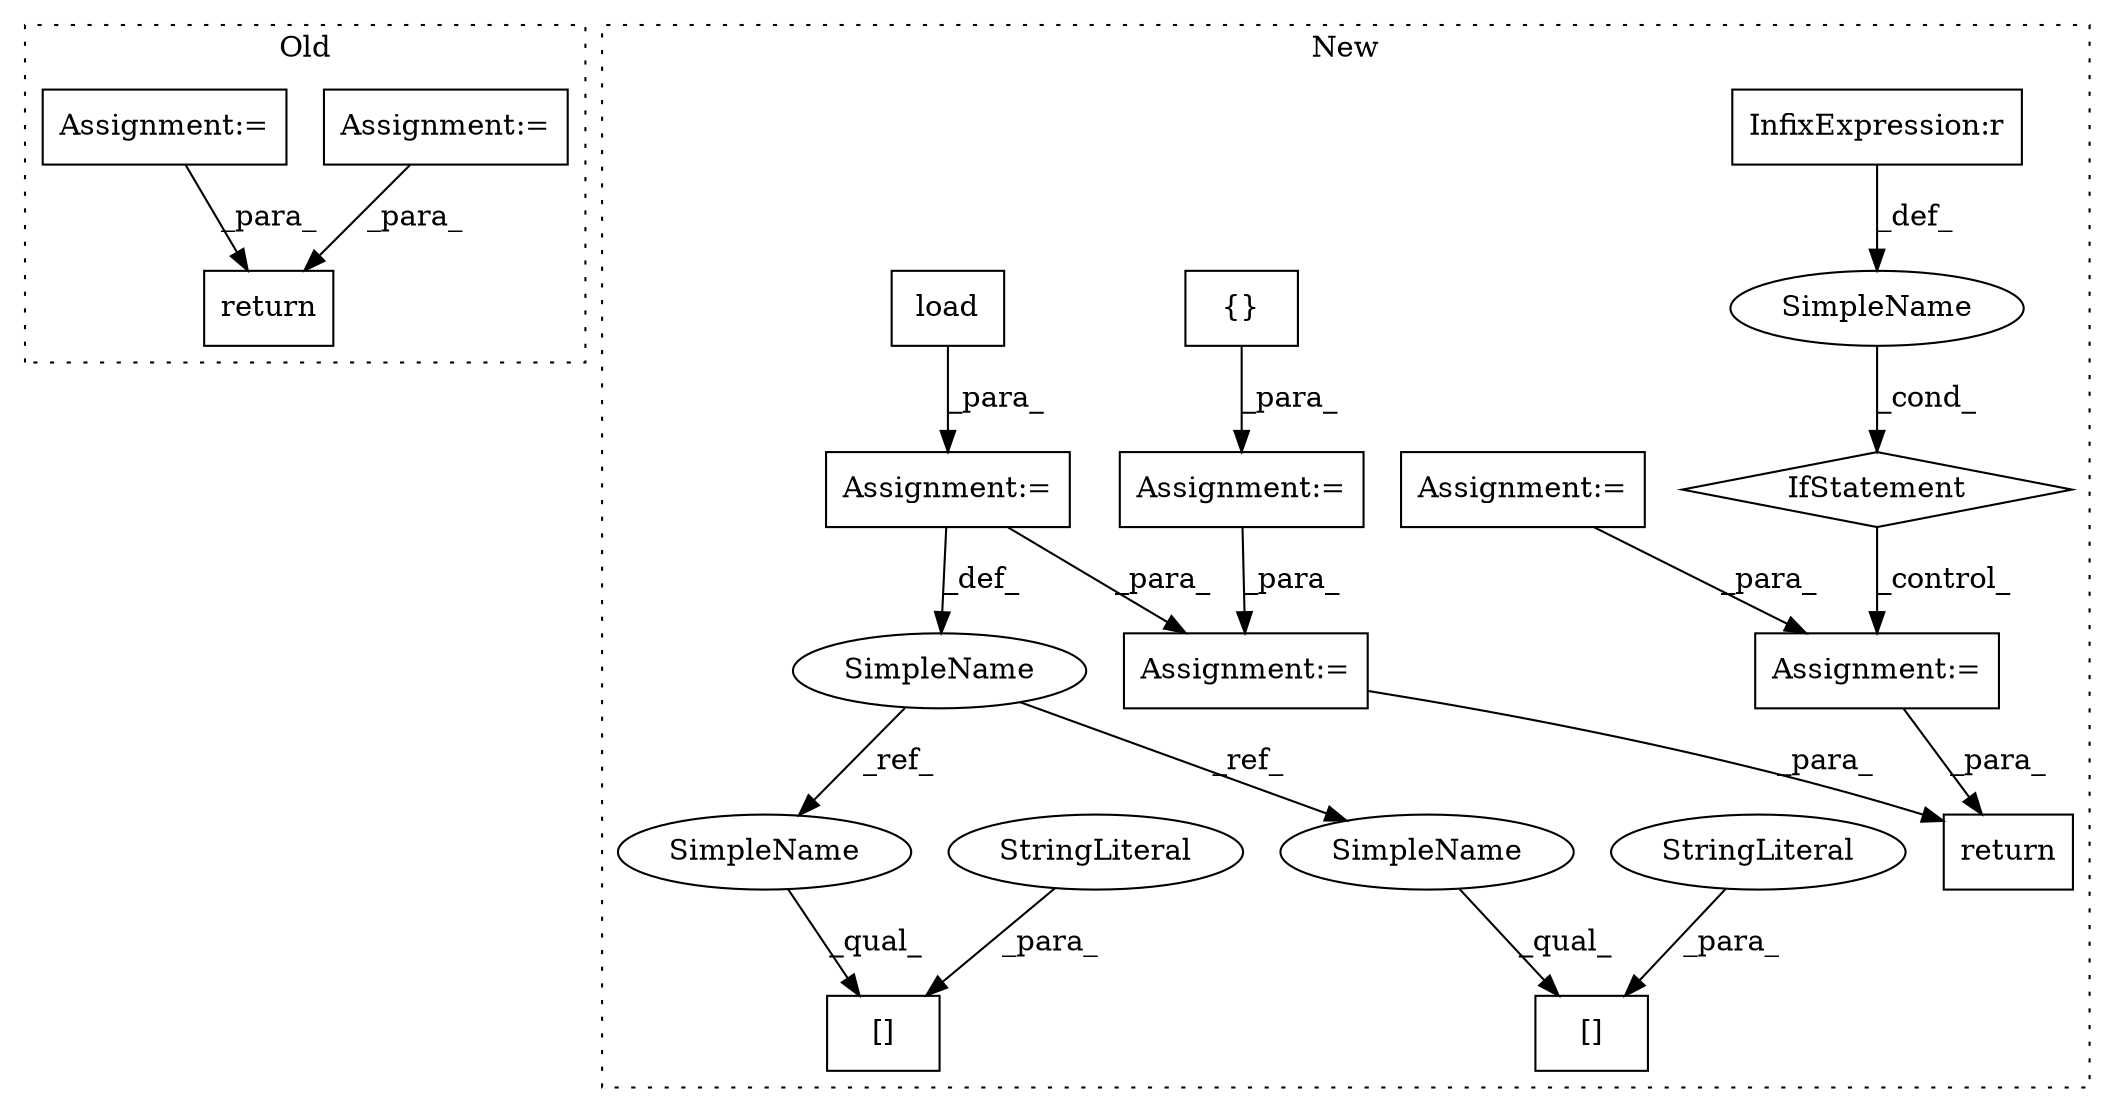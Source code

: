 digraph G {
subgraph cluster0 {
1 [label="return" a="41" s="693" l="7" shape="box"];
5 [label="Assignment:=" a="7" s="665" l="1" shape="box"];
7 [label="Assignment:=" a="7" s="632" l="1" shape="box"];
label = "Old";
style="dotted";
}
subgraph cluster1 {
2 [label="load" a="32" s="758,782" l="5,1" shape="box"];
3 [label="return" a="41" s="1065" l="12" shape="box"];
4 [label="Assignment:=" a="7" s="663" l="5" shape="box"];
6 [label="Assignment:=" a="7" s="1032" l="1" shape="box"];
8 [label="Assignment:=" a="7" s="973" l="1" shape="box"];
9 [label="Assignment:=" a="7" s="924" l="1" shape="box"];
10 [label="IfStatement" a="25" s="992,1019" l="4,2" shape="diamond"];
11 [label="SimpleName" a="42" s="" l="" shape="ellipse"];
12 [label="InfixExpression:r" a="27" s="1011" l="4" shape="box"];
13 [label="Assignment:=" a="7" s="751" l="1" shape="box"];
14 [label="[]" a="2" s="827,851" l="7,1" shape="box"];
15 [label="{}" a="4" s="951,959" l="1,1" shape="box"];
16 [label="StringLiteral" a="45" s="834" l="17" shape="ellipse"];
17 [label="[]" a="2" s="873,898" l="7,1" shape="box"];
18 [label="SimpleName" a="42" s="745" l="6" shape="ellipse"];
19 [label="StringLiteral" a="45" s="880" l="18" shape="ellipse"];
20 [label="SimpleName" a="42" s="873" l="6" shape="ellipse"];
21 [label="SimpleName" a="42" s="827" l="6" shape="ellipse"];
label = "New";
style="dotted";
}
2 -> 13 [label="_para_"];
4 -> 6 [label="_para_"];
5 -> 1 [label="_para_"];
6 -> 3 [label="_para_"];
7 -> 1 [label="_para_"];
8 -> 3 [label="_para_"];
9 -> 8 [label="_para_"];
10 -> 6 [label="_control_"];
11 -> 10 [label="_cond_"];
12 -> 11 [label="_def_"];
13 -> 18 [label="_def_"];
13 -> 8 [label="_para_"];
15 -> 9 [label="_para_"];
16 -> 14 [label="_para_"];
18 -> 21 [label="_ref_"];
18 -> 20 [label="_ref_"];
19 -> 17 [label="_para_"];
20 -> 17 [label="_qual_"];
21 -> 14 [label="_qual_"];
}